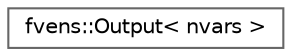 digraph "Graphical Class Hierarchy"
{
 // LATEX_PDF_SIZE
  bgcolor="transparent";
  edge [fontname=Helvetica,fontsize=10,labelfontname=Helvetica,labelfontsize=10];
  node [fontname=Helvetica,fontsize=10,shape=box,height=0.2,width=0.4];
  rankdir="LR";
  Node0 [id="Node000000",label="fvens::Output\< nvars \>",height=0.2,width=0.4,color="grey40", fillcolor="white", style="filled",URL="$classfvens_1_1Output.html",tooltip="Interface for output to files."];
}
